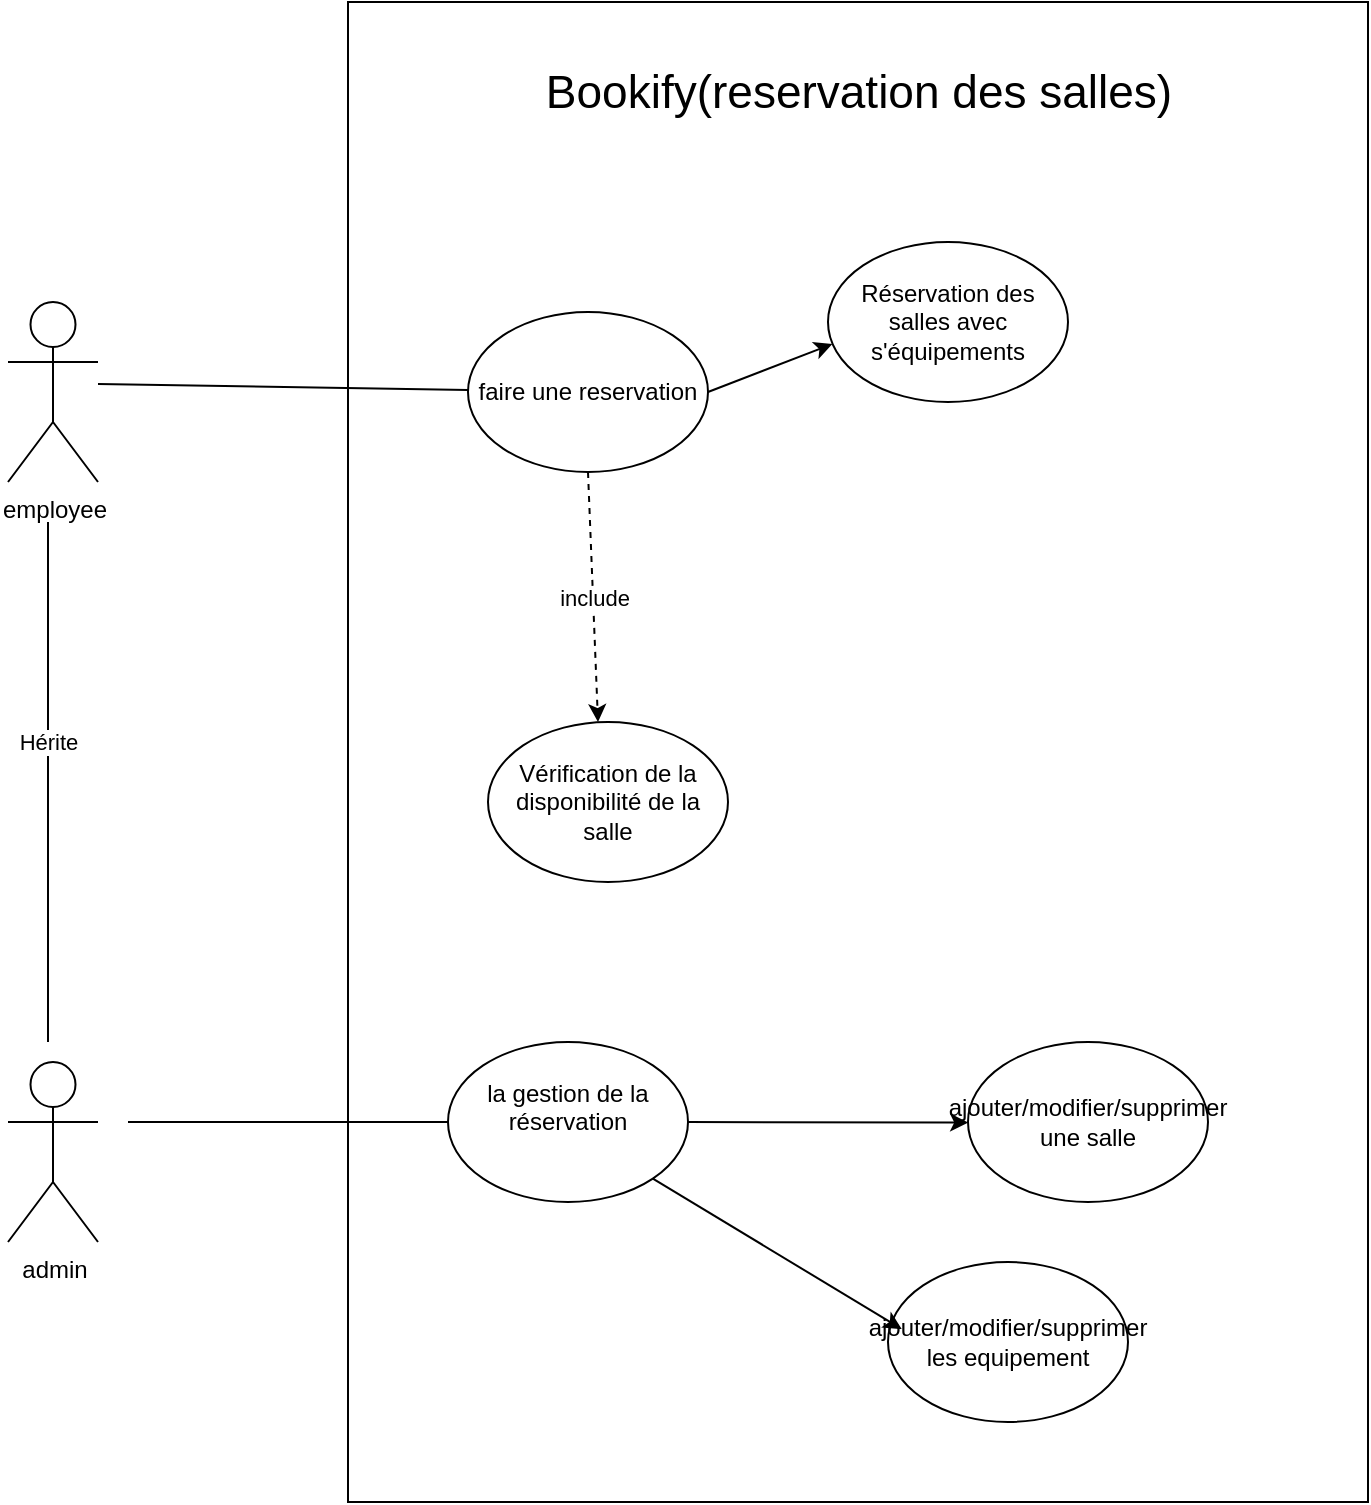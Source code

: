 <mxfile version="22.1.3" type="github">
  <diagram name="Page-1" id="lY7qTwyXVuQ3tZfToVHR">
    <mxGraphModel dx="1222" dy="637" grid="1" gridSize="10" guides="1" tooltips="1" connect="1" arrows="1" fold="1" page="1" pageScale="1" pageWidth="1169" pageHeight="827" math="0" shadow="0">
      <root>
        <mxCell id="0" />
        <mxCell id="1" parent="0" />
        <mxCell id="bfub-KUYRgC__kWm6v8e-2" value="" style="rounded=0;whiteSpace=wrap;html=1;direction=south;" parent="1" vertex="1">
          <mxGeometry x="390" y="50" width="510" height="750" as="geometry" />
        </mxCell>
        <mxCell id="bfub-KUYRgC__kWm6v8e-3" value="employee" style="shape=umlActor;verticalLabelPosition=bottom;verticalAlign=top;html=1;outlineConnect=0;" parent="1" vertex="1">
          <mxGeometry x="220" y="200" width="45" height="90" as="geometry" />
        </mxCell>
        <mxCell id="bfub-KUYRgC__kWm6v8e-5" value="&lt;div&gt;admin&lt;/div&gt;&lt;div&gt;&lt;br&gt;&lt;/div&gt;" style="shape=umlActor;verticalLabelPosition=bottom;verticalAlign=top;html=1;outlineConnect=0;" parent="1" vertex="1">
          <mxGeometry x="220" y="580" width="45" height="90" as="geometry" />
        </mxCell>
        <mxCell id="bfub-KUYRgC__kWm6v8e-6" value="&lt;font style=&quot;font-size: 23px;&quot;&gt;Bookify(reservation des salles)&lt;/font&gt;" style="text;strokeColor=none;align=center;fillColor=none;html=1;verticalAlign=middle;whiteSpace=wrap;rounded=0;" parent="1" vertex="1">
          <mxGeometry x="473.75" y="80" width="342.5" height="30" as="geometry" />
        </mxCell>
        <mxCell id="bfub-KUYRgC__kWm6v8e-7" value="faire une reservation" style="ellipse;whiteSpace=wrap;html=1;" parent="1" vertex="1">
          <mxGeometry x="450" y="205" width="120" height="80" as="geometry" />
        </mxCell>
        <mxCell id="bfub-KUYRgC__kWm6v8e-8" value="Réservation des salles avec s&#39;équipements" style="ellipse;whiteSpace=wrap;html=1;" parent="1" vertex="1">
          <mxGeometry x="630" y="170" width="120" height="80" as="geometry" />
        </mxCell>
        <mxCell id="bfub-KUYRgC__kWm6v8e-13" value="" style="endArrow=classic;html=1;rounded=0;exitX=1;exitY=0.5;exitDx=0;exitDy=0;entryX=0.018;entryY=0.638;entryDx=0;entryDy=0;entryPerimeter=0;" parent="1" source="bfub-KUYRgC__kWm6v8e-7" target="bfub-KUYRgC__kWm6v8e-8" edge="1">
          <mxGeometry width="50" height="50" relative="1" as="geometry">
            <mxPoint x="590" y="250" as="sourcePoint" />
            <mxPoint x="640" y="200" as="targetPoint" />
            <Array as="points" />
          </mxGeometry>
        </mxCell>
        <mxCell id="bfub-KUYRgC__kWm6v8e-15" value="" style="endArrow=none;html=1;rounded=0;entryX=0;entryY=0.5;entryDx=0;entryDy=0;" parent="1" edge="1">
          <mxGeometry width="50" height="50" relative="1" as="geometry">
            <mxPoint x="265" y="241" as="sourcePoint" />
            <mxPoint x="450" y="244" as="targetPoint" />
          </mxGeometry>
        </mxCell>
        <mxCell id="bfub-KUYRgC__kWm6v8e-16" value="Vérification de la disponibilité de la salle" style="ellipse;whiteSpace=wrap;html=1;" parent="1" vertex="1">
          <mxGeometry x="460" y="410" width="120" height="80" as="geometry" />
        </mxCell>
        <mxCell id="bfub-KUYRgC__kWm6v8e-17" value="" style="endArrow=classic;html=1;rounded=0;entryX=0.5;entryY=0.125;entryDx=0;entryDy=0;entryPerimeter=0;dashed=1;exitX=0.5;exitY=1;exitDx=0;exitDy=0;" parent="1" source="bfub-KUYRgC__kWm6v8e-7" edge="1">
          <mxGeometry relative="1" as="geometry">
            <mxPoint x="510" y="290" as="sourcePoint" />
            <mxPoint x="515" y="410" as="targetPoint" />
          </mxGeometry>
        </mxCell>
        <mxCell id="bfub-KUYRgC__kWm6v8e-18" value="include" style="edgeLabel;resizable=0;html=1;align=center;verticalAlign=middle;" parent="bfub-KUYRgC__kWm6v8e-17" connectable="0" vertex="1">
          <mxGeometry relative="1" as="geometry" />
        </mxCell>
        <mxCell id="bfub-KUYRgC__kWm6v8e-21" value="" style="endArrow=none;html=1;rounded=0;" parent="1" target="bfub-KUYRgC__kWm6v8e-23" edge="1">
          <mxGeometry width="50" height="50" relative="1" as="geometry">
            <mxPoint x="280" y="610" as="sourcePoint" />
            <mxPoint x="500" y="610" as="targetPoint" />
          </mxGeometry>
        </mxCell>
        <mxCell id="bfub-KUYRgC__kWm6v8e-23" value="&#xa;la gestion de la réservation&#xa;&#xa;" style="ellipse;whiteSpace=wrap;html=1;" parent="1" vertex="1">
          <mxGeometry x="440" y="570" width="120" height="80" as="geometry" />
        </mxCell>
        <mxCell id="bfub-KUYRgC__kWm6v8e-25" value="" style="endArrow=classic;html=1;rounded=0;entryX=0.747;entryY=0.392;entryDx=0;entryDy=0;entryPerimeter=0;" parent="1" target="bfub-KUYRgC__kWm6v8e-2" edge="1">
          <mxGeometry width="50" height="50" relative="1" as="geometry">
            <mxPoint x="560" y="610" as="sourcePoint" />
            <mxPoint x="610" y="560" as="targetPoint" />
          </mxGeometry>
        </mxCell>
        <mxCell id="bfub-KUYRgC__kWm6v8e-26" value="ajouter/modifier/supprimer une salle" style="ellipse;whiteSpace=wrap;html=1;" parent="1" vertex="1">
          <mxGeometry x="700" y="570" width="120" height="80" as="geometry" />
        </mxCell>
        <mxCell id="bfub-KUYRgC__kWm6v8e-28" value="" style="endArrow=none;html=1;rounded=0;" parent="1" edge="1">
          <mxGeometry width="50" height="50" relative="1" as="geometry">
            <mxPoint x="240" y="570" as="sourcePoint" />
            <mxPoint x="240" y="310" as="targetPoint" />
          </mxGeometry>
        </mxCell>
        <mxCell id="bfub-KUYRgC__kWm6v8e-29" value="Hérite" style="edgeLabel;html=1;align=center;verticalAlign=middle;resizable=0;points=[];" parent="bfub-KUYRgC__kWm6v8e-28" vertex="1" connectable="0">
          <mxGeometry x="0.156" relative="1" as="geometry">
            <mxPoint as="offset" />
          </mxGeometry>
        </mxCell>
        <mxCell id="bfub-KUYRgC__kWm6v8e-30" value="ajouter/modifier/supprimer les equipement" style="ellipse;whiteSpace=wrap;html=1;" parent="1" vertex="1">
          <mxGeometry x="660" y="680" width="120" height="80" as="geometry" />
        </mxCell>
        <mxCell id="bfub-KUYRgC__kWm6v8e-32" value="" style="endArrow=classic;html=1;rounded=0;entryX=0.057;entryY=0.419;entryDx=0;entryDy=0;entryPerimeter=0;exitX=1;exitY=1;exitDx=0;exitDy=0;" parent="1" source="bfub-KUYRgC__kWm6v8e-23" target="bfub-KUYRgC__kWm6v8e-30" edge="1">
          <mxGeometry width="50" height="50" relative="1" as="geometry">
            <mxPoint x="580" y="700" as="sourcePoint" />
            <mxPoint x="630" y="650" as="targetPoint" />
          </mxGeometry>
        </mxCell>
      </root>
    </mxGraphModel>
  </diagram>
</mxfile>
